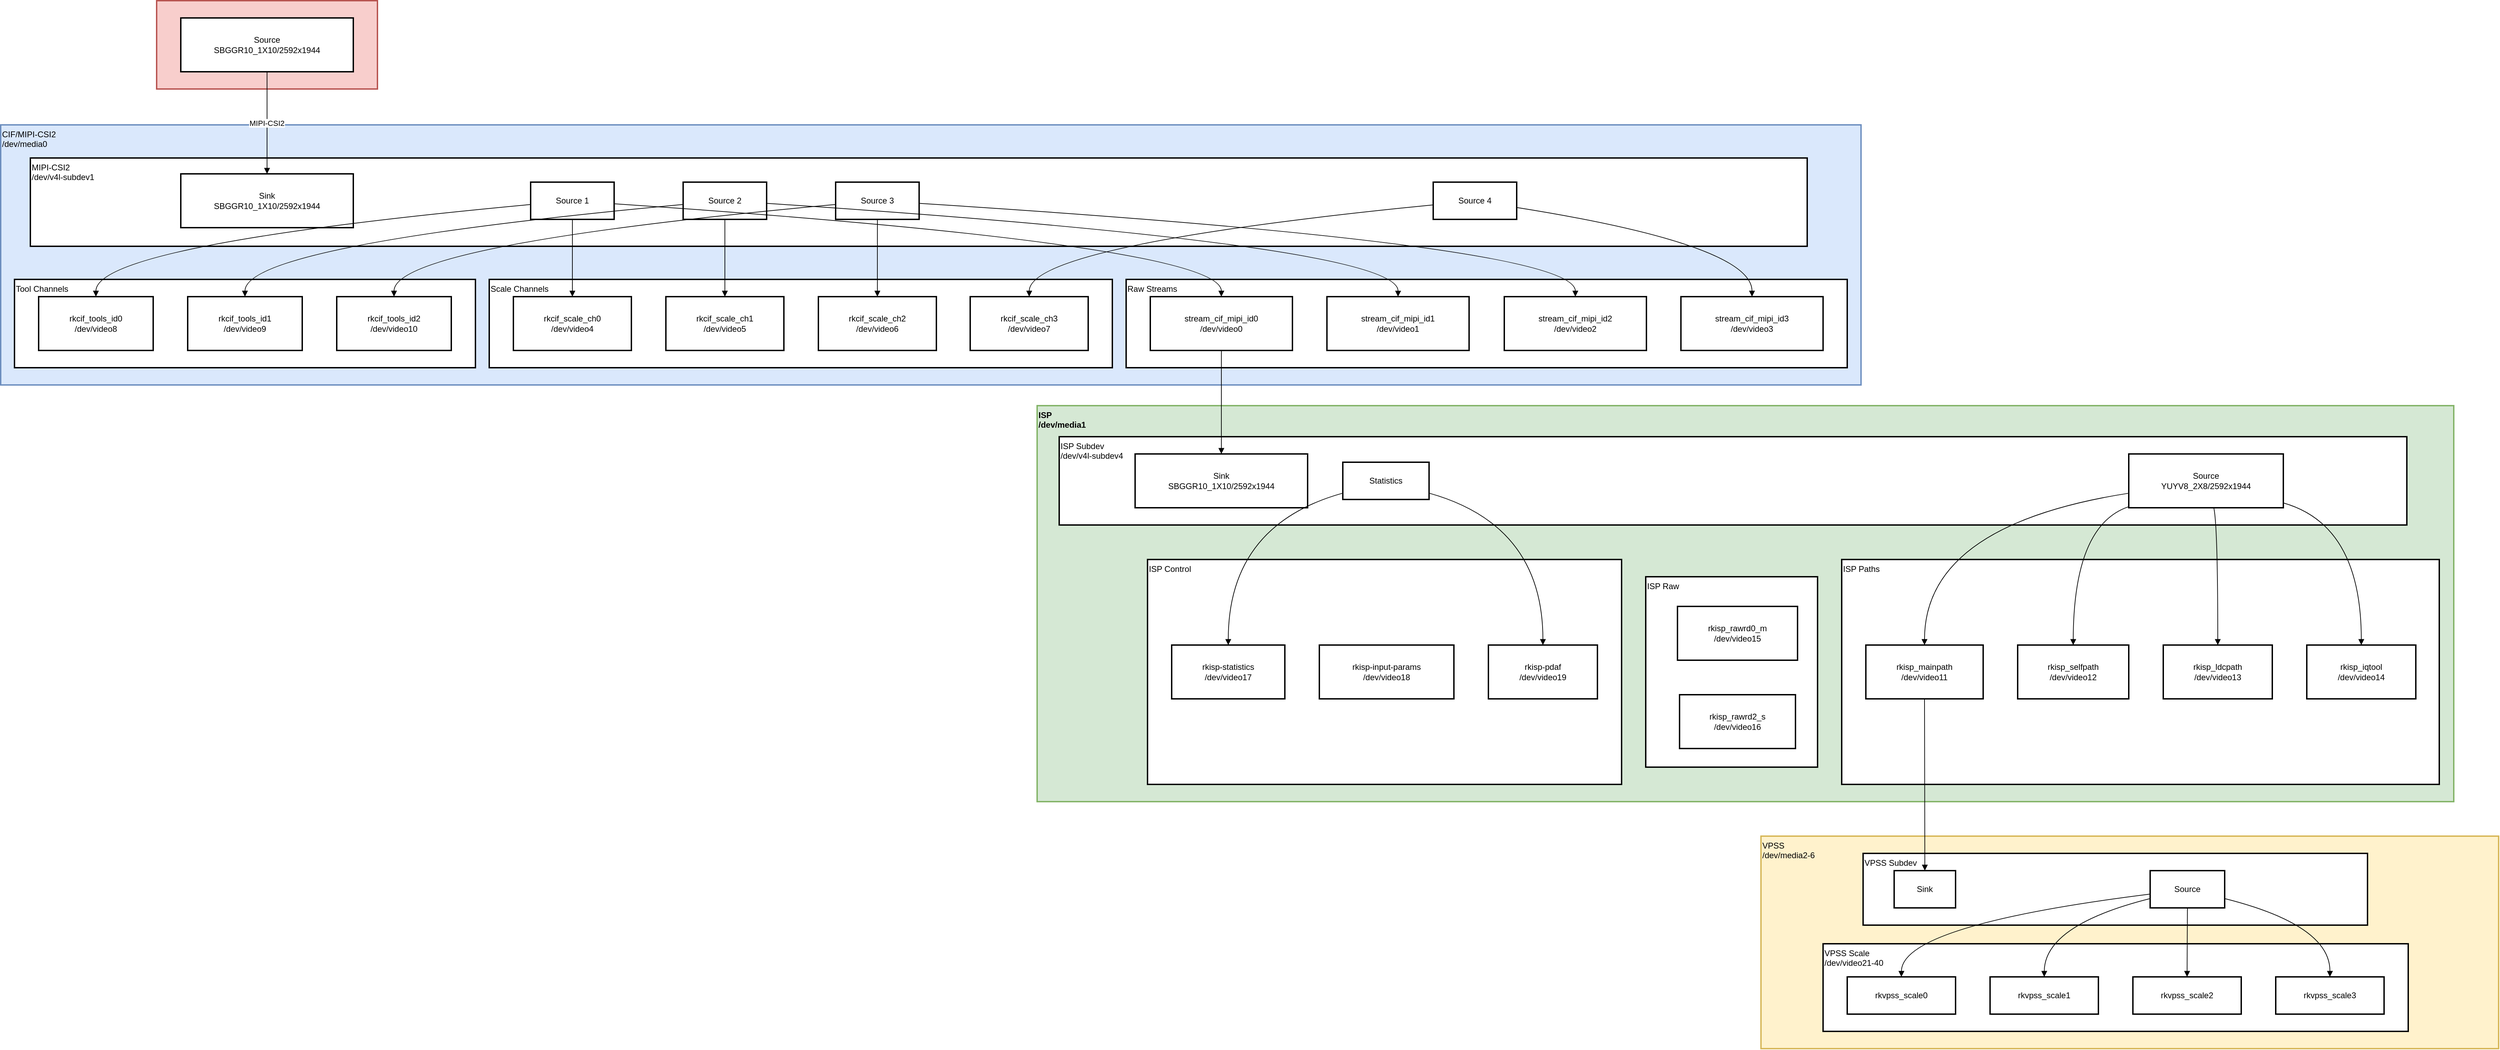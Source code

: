 <mxfile version="27.1.3">
  <diagram name="第 1 页" id="zdJP6oIZviNP21E2r9Ot">
    <mxGraphModel dx="1935" dy="924" grid="0" gridSize="10" guides="1" tooltips="1" connect="1" arrows="1" fold="1" page="1" pageScale="1" pageWidth="827" pageHeight="1169" math="0" shadow="0">
      <root>
        <mxCell id="0" />
        <mxCell id="1" parent="0" />
        <mxCell id="uLB4OkpYBu8gUbBFBRwL-1" value="VPSS&#xa;/dev/media2-6" style="whiteSpace=wrap;strokeWidth=2;align=left;verticalAlign=top;fillColor=#fff2cc;strokeColor=#d6b656;" parent="1" vertex="1">
          <mxGeometry x="2571" y="1231" width="1069" height="308" as="geometry" />
        </mxCell>
        <mxCell id="uLB4OkpYBu8gUbBFBRwL-2" value="VPSS Scale&#xa;/dev/video21-40" style="whiteSpace=wrap;strokeWidth=2;align=left;verticalAlign=top;" parent="1" vertex="1">
          <mxGeometry x="2661" y="1387" width="848" height="127" as="geometry" />
        </mxCell>
        <mxCell id="uLB4OkpYBu8gUbBFBRwL-3" value="VPSS Subdev" style="whiteSpace=wrap;strokeWidth=2;align=left;verticalAlign=top;" parent="1" vertex="1">
          <mxGeometry x="2719" y="1256" width="731" height="104" as="geometry" />
        </mxCell>
        <mxCell id="uLB4OkpYBu8gUbBFBRwL-4" value="ISP&#xa;/dev/media1" style="whiteSpace=wrap;strokeWidth=2;align=left;verticalAlign=top;fontStyle=1;fillColor=#d5e8d4;strokeColor=#82b366;" parent="1" vertex="1">
          <mxGeometry x="1522" y="607" width="2053" height="574" as="geometry" />
        </mxCell>
        <mxCell id="uLB4OkpYBu8gUbBFBRwL-5" value="ISP Control" style="whiteSpace=wrap;strokeWidth=2;align=left;verticalAlign=top;" parent="1" vertex="1">
          <mxGeometry x="1682" y="830" width="687" height="326" as="geometry" />
        </mxCell>
        <mxCell id="uLB4OkpYBu8gUbBFBRwL-6" value="ISP Raw" style="whiteSpace=wrap;strokeWidth=2;verticalAlign=top;align=left;" parent="1" vertex="1">
          <mxGeometry x="2404" y="855" width="249" height="276" as="geometry" />
        </mxCell>
        <mxCell id="uLB4OkpYBu8gUbBFBRwL-7" value="rkisp_rawrd0_m&#xa;/dev/video15" style="whiteSpace=wrap;strokeWidth=2;" parent="uLB4OkpYBu8gUbBFBRwL-6" vertex="1">
          <mxGeometry x="46" y="43" width="174" height="78" as="geometry" />
        </mxCell>
        <mxCell id="uLB4OkpYBu8gUbBFBRwL-8" value="rkisp_rawrd2_s&#xa;/dev/video16" style="whiteSpace=wrap;strokeWidth=2;" parent="uLB4OkpYBu8gUbBFBRwL-6" vertex="1">
          <mxGeometry x="49" y="171" width="168" height="78" as="geometry" />
        </mxCell>
        <mxCell id="uLB4OkpYBu8gUbBFBRwL-9" value="ISP Paths" style="whiteSpace=wrap;strokeWidth=2;align=left;verticalAlign=top;" parent="1" vertex="1">
          <mxGeometry x="2688" y="830" width="866" height="326" as="geometry" />
        </mxCell>
        <mxCell id="uLB4OkpYBu8gUbBFBRwL-10" value="ISP Subdev&#xa;/dev/v4l-subdev4" style="whiteSpace=wrap;strokeWidth=2;align=left;verticalAlign=top;" parent="1" vertex="1">
          <mxGeometry x="1554" y="652" width="1953" height="128" as="geometry" />
        </mxCell>
        <mxCell id="uLB4OkpYBu8gUbBFBRwL-11" value="CIF/MIPI-CSI2&#xa;/dev/media0" style="whiteSpace=wrap;strokeWidth=2;align=left;verticalAlign=top;fillColor=#dae8fc;strokeColor=#6c8ebf;" parent="1" vertex="1">
          <mxGeometry x="20" y="200" width="2696" height="377" as="geometry" />
        </mxCell>
        <mxCell id="uLB4OkpYBu8gUbBFBRwL-12" value="Tool Channels" style="whiteSpace=wrap;strokeWidth=2;align=left;verticalAlign=top;" parent="1" vertex="1">
          <mxGeometry x="40" y="424" width="668" height="128" as="geometry" />
        </mxCell>
        <mxCell id="uLB4OkpYBu8gUbBFBRwL-13" value="Scale Channels" style="whiteSpace=wrap;strokeWidth=2;align=left;verticalAlign=top;" parent="1" vertex="1">
          <mxGeometry x="728" y="424" width="903" height="128" as="geometry" />
        </mxCell>
        <mxCell id="uLB4OkpYBu8gUbBFBRwL-14" value="Raw Streams" style="whiteSpace=wrap;strokeWidth=2;align=left;verticalAlign=top;" parent="1" vertex="1">
          <mxGeometry x="1651" y="424" width="1045" height="128" as="geometry" />
        </mxCell>
        <mxCell id="uLB4OkpYBu8gUbBFBRwL-15" value="MIPI-CSI2&#xa;/dev/v4l-subdev1" style="whiteSpace=wrap;strokeWidth=2;align=left;verticalAlign=top;" parent="1" vertex="1">
          <mxGeometry x="63" y="248" width="2575" height="128" as="geometry" />
        </mxCell>
        <mxCell id="uLB4OkpYBu8gUbBFBRwL-16" value="Sensor&#xa;m01_b_og05b10&#xa;/dev/v4l-subdev3" style="whiteSpace=wrap;strokeWidth=2;fillColor=#f8cecc;strokeColor=#b85450;" parent="1" vertex="1">
          <mxGeometry x="246" y="20" width="320" height="128" as="geometry" />
        </mxCell>
        <mxCell id="uLB4OkpYBu8gUbBFBRwL-17" value="Source&#xa;SBGGR10_1X10/2592x1944" style="whiteSpace=wrap;strokeWidth=2;" parent="1" vertex="1">
          <mxGeometry x="281" y="45" width="250" height="78" as="geometry" />
        </mxCell>
        <mxCell id="uLB4OkpYBu8gUbBFBRwL-18" value="Sink&#xa;SBGGR10_1X10/2592x1944" style="whiteSpace=wrap;strokeWidth=2;" parent="1" vertex="1">
          <mxGeometry x="281" y="271" width="250" height="78" as="geometry" />
        </mxCell>
        <mxCell id="uLB4OkpYBu8gUbBFBRwL-19" value="Source 1" style="whiteSpace=wrap;strokeWidth=2;" parent="1" vertex="1">
          <mxGeometry x="788" y="283" width="121" height="54" as="geometry" />
        </mxCell>
        <mxCell id="uLB4OkpYBu8gUbBFBRwL-20" value="Source 2" style="whiteSpace=wrap;strokeWidth=2;" parent="1" vertex="1">
          <mxGeometry x="1009" y="283" width="121" height="54" as="geometry" />
        </mxCell>
        <mxCell id="uLB4OkpYBu8gUbBFBRwL-21" value="Source 3" style="whiteSpace=wrap;strokeWidth=2;" parent="1" vertex="1">
          <mxGeometry x="1230" y="283" width="121" height="54" as="geometry" />
        </mxCell>
        <mxCell id="uLB4OkpYBu8gUbBFBRwL-22" value="Source 4" style="whiteSpace=wrap;strokeWidth=2;" parent="1" vertex="1">
          <mxGeometry x="2096" y="283" width="121" height="54" as="geometry" />
        </mxCell>
        <mxCell id="uLB4OkpYBu8gUbBFBRwL-23" value="stream_cif_mipi_id0&#xa;/dev/video0" style="whiteSpace=wrap;strokeWidth=2;" parent="1" vertex="1">
          <mxGeometry x="1686" y="449" width="206" height="78" as="geometry" />
        </mxCell>
        <mxCell id="uLB4OkpYBu8gUbBFBRwL-24" value="stream_cif_mipi_id1&#xa;/dev/video1" style="whiteSpace=wrap;strokeWidth=2;" parent="1" vertex="1">
          <mxGeometry x="1942" y="449" width="206" height="78" as="geometry" />
        </mxCell>
        <mxCell id="uLB4OkpYBu8gUbBFBRwL-25" value="stream_cif_mipi_id2&#xa;/dev/video2" style="whiteSpace=wrap;strokeWidth=2;" parent="1" vertex="1">
          <mxGeometry x="2199" y="449" width="206" height="78" as="geometry" />
        </mxCell>
        <mxCell id="uLB4OkpYBu8gUbBFBRwL-26" value="stream_cif_mipi_id3&#xa;/dev/video3" style="whiteSpace=wrap;strokeWidth=2;" parent="1" vertex="1">
          <mxGeometry x="2455" y="449" width="206" height="78" as="geometry" />
        </mxCell>
        <mxCell id="uLB4OkpYBu8gUbBFBRwL-27" value="rkcif_scale_ch0&#xa;/dev/video4" style="whiteSpace=wrap;strokeWidth=2;" parent="1" vertex="1">
          <mxGeometry x="763" y="449" width="171" height="78" as="geometry" />
        </mxCell>
        <mxCell id="uLB4OkpYBu8gUbBFBRwL-28" value="rkcif_scale_ch1&#xa;/dev/video5" style="whiteSpace=wrap;strokeWidth=2;" parent="1" vertex="1">
          <mxGeometry x="984" y="449" width="171" height="78" as="geometry" />
        </mxCell>
        <mxCell id="uLB4OkpYBu8gUbBFBRwL-29" value="rkcif_scale_ch2&#xa;/dev/video6" style="whiteSpace=wrap;strokeWidth=2;" parent="1" vertex="1">
          <mxGeometry x="1205" y="449" width="171" height="78" as="geometry" />
        </mxCell>
        <mxCell id="uLB4OkpYBu8gUbBFBRwL-30" value="rkcif_scale_ch3&#xa;/dev/video7" style="whiteSpace=wrap;strokeWidth=2;" parent="1" vertex="1">
          <mxGeometry x="1425" y="449" width="171" height="78" as="geometry" />
        </mxCell>
        <mxCell id="uLB4OkpYBu8gUbBFBRwL-31" value="rkcif_tools_id0&#xa;/dev/video8" style="whiteSpace=wrap;strokeWidth=2;" parent="1" vertex="1">
          <mxGeometry x="75" y="449" width="166" height="78" as="geometry" />
        </mxCell>
        <mxCell id="uLB4OkpYBu8gUbBFBRwL-32" value="rkcif_tools_id1&#xa;/dev/video9" style="whiteSpace=wrap;strokeWidth=2;" parent="1" vertex="1">
          <mxGeometry x="291" y="449" width="166" height="78" as="geometry" />
        </mxCell>
        <mxCell id="uLB4OkpYBu8gUbBFBRwL-33" value="rkcif_tools_id2&#xa;/dev/video10" style="whiteSpace=wrap;strokeWidth=2;" parent="1" vertex="1">
          <mxGeometry x="507" y="449" width="166" height="78" as="geometry" />
        </mxCell>
        <mxCell id="uLB4OkpYBu8gUbBFBRwL-34" value="Sink&#xa;SBGGR10_1X10/2592x1944" style="whiteSpace=wrap;strokeWidth=2;" parent="1" vertex="1">
          <mxGeometry x="1664" y="677" width="250" height="78" as="geometry" />
        </mxCell>
        <mxCell id="uLB4OkpYBu8gUbBFBRwL-35" value="Source&#xa;YUYV8_2X8/2592x1944" style="whiteSpace=wrap;strokeWidth=2;" parent="1" vertex="1">
          <mxGeometry x="3104" y="677" width="224" height="78" as="geometry" />
        </mxCell>
        <mxCell id="uLB4OkpYBu8gUbBFBRwL-36" value="Statistics" style="whiteSpace=wrap;strokeWidth=2;" parent="1" vertex="1">
          <mxGeometry x="1965" y="689" width="125" height="54" as="geometry" />
        </mxCell>
        <mxCell id="uLB4OkpYBu8gUbBFBRwL-37" value="rkisp_mainpath&#xa;/dev/video11" style="whiteSpace=wrap;strokeWidth=2;" parent="1" vertex="1">
          <mxGeometry x="2723" y="954" width="170" height="78" as="geometry" />
        </mxCell>
        <mxCell id="uLB4OkpYBu8gUbBFBRwL-38" value="rkisp_selfpath&#xa;/dev/video12" style="whiteSpace=wrap;strokeWidth=2;" parent="1" vertex="1">
          <mxGeometry x="2943" y="954" width="161" height="78" as="geometry" />
        </mxCell>
        <mxCell id="uLB4OkpYBu8gUbBFBRwL-39" value="rkisp_ldcpath&#xa;/dev/video13" style="whiteSpace=wrap;strokeWidth=2;" parent="1" vertex="1">
          <mxGeometry x="3154" y="954" width="158" height="78" as="geometry" />
        </mxCell>
        <mxCell id="uLB4OkpYBu8gUbBFBRwL-40" value="rkisp_iqtool&#xa;/dev/video14" style="whiteSpace=wrap;strokeWidth=2;" parent="1" vertex="1">
          <mxGeometry x="3362" y="954" width="158" height="78" as="geometry" />
        </mxCell>
        <mxCell id="uLB4OkpYBu8gUbBFBRwL-41" value="rkisp-statistics&#xa;/dev/video17" style="whiteSpace=wrap;strokeWidth=2;" parent="1" vertex="1">
          <mxGeometry x="1717" y="954" width="164" height="78" as="geometry" />
        </mxCell>
        <mxCell id="uLB4OkpYBu8gUbBFBRwL-42" value="rkisp-input-params&#xa;/dev/video18" style="whiteSpace=wrap;strokeWidth=2;" parent="1" vertex="1">
          <mxGeometry x="1931" y="954" width="195" height="78" as="geometry" />
        </mxCell>
        <mxCell id="uLB4OkpYBu8gUbBFBRwL-43" value="rkisp-pdaf&#xa;/dev/video19" style="whiteSpace=wrap;strokeWidth=2;" parent="1" vertex="1">
          <mxGeometry x="2176" y="954" width="158" height="78" as="geometry" />
        </mxCell>
        <mxCell id="uLB4OkpYBu8gUbBFBRwL-44" value="Sink" style="whiteSpace=wrap;strokeWidth=2;" parent="1" vertex="1">
          <mxGeometry x="2764" y="1281" width="89" height="54" as="geometry" />
        </mxCell>
        <mxCell id="uLB4OkpYBu8gUbBFBRwL-45" value="Source" style="whiteSpace=wrap;strokeWidth=2;" parent="1" vertex="1">
          <mxGeometry x="3135" y="1281" width="108" height="54" as="geometry" />
        </mxCell>
        <mxCell id="uLB4OkpYBu8gUbBFBRwL-46" value="rkvpss_scale0" style="whiteSpace=wrap;strokeWidth=2;" parent="1" vertex="1">
          <mxGeometry x="2696" y="1435" width="157" height="54" as="geometry" />
        </mxCell>
        <mxCell id="uLB4OkpYBu8gUbBFBRwL-47" value="rkvpss_scale1" style="whiteSpace=wrap;strokeWidth=2;" parent="1" vertex="1">
          <mxGeometry x="2903" y="1435" width="157" height="54" as="geometry" />
        </mxCell>
        <mxCell id="uLB4OkpYBu8gUbBFBRwL-48" value="rkvpss_scale2" style="whiteSpace=wrap;strokeWidth=2;" parent="1" vertex="1">
          <mxGeometry x="3110" y="1435" width="157" height="54" as="geometry" />
        </mxCell>
        <mxCell id="uLB4OkpYBu8gUbBFBRwL-49" value="rkvpss_scale3" style="whiteSpace=wrap;strokeWidth=2;" parent="1" vertex="1">
          <mxGeometry x="3317" y="1435" width="157" height="54" as="geometry" />
        </mxCell>
        <mxCell id="uLB4OkpYBu8gUbBFBRwL-50" value="MIPI-CSI2" style="curved=1;startArrow=none;endArrow=block;exitX=0.5;exitY=1;entryX=0.5;entryY=0;rounded=0;" parent="1" source="uLB4OkpYBu8gUbBFBRwL-17" target="uLB4OkpYBu8gUbBFBRwL-18" edge="1">
          <mxGeometry relative="1" as="geometry">
            <Array as="points" />
          </mxGeometry>
        </mxCell>
        <mxCell id="uLB4OkpYBu8gUbBFBRwL-51" value="" style="curved=1;startArrow=none;endArrow=block;exitX=1;exitY=0.58;entryX=0.5;entryY=0;rounded=0;" parent="1" source="uLB4OkpYBu8gUbBFBRwL-19" target="uLB4OkpYBu8gUbBFBRwL-23" edge="1">
          <mxGeometry relative="1" as="geometry">
            <Array as="points">
              <mxPoint x="1789" y="374" />
            </Array>
          </mxGeometry>
        </mxCell>
        <mxCell id="uLB4OkpYBu8gUbBFBRwL-52" value="" style="curved=1;startArrow=none;endArrow=block;exitX=1;exitY=0.57;entryX=0.5;entryY=0;rounded=0;" parent="1" source="uLB4OkpYBu8gUbBFBRwL-20" target="uLB4OkpYBu8gUbBFBRwL-24" edge="1">
          <mxGeometry relative="1" as="geometry">
            <Array as="points">
              <mxPoint x="2046" y="374" />
            </Array>
          </mxGeometry>
        </mxCell>
        <mxCell id="uLB4OkpYBu8gUbBFBRwL-53" value="" style="curved=1;startArrow=none;endArrow=block;exitX=1;exitY=0.57;entryX=0.5;entryY=0;rounded=0;" parent="1" source="uLB4OkpYBu8gUbBFBRwL-21" target="uLB4OkpYBu8gUbBFBRwL-25" edge="1">
          <mxGeometry relative="1" as="geometry">
            <Array as="points">
              <mxPoint x="2302" y="374" />
            </Array>
          </mxGeometry>
        </mxCell>
        <mxCell id="uLB4OkpYBu8gUbBFBRwL-54" value="" style="curved=1;startArrow=none;endArrow=block;exitX=1;exitY=0.68;entryX=0.5;entryY=0;rounded=0;" parent="1" source="uLB4OkpYBu8gUbBFBRwL-22" target="uLB4OkpYBu8gUbBFBRwL-26" edge="1">
          <mxGeometry relative="1" as="geometry">
            <Array as="points">
              <mxPoint x="2558" y="374" />
            </Array>
          </mxGeometry>
        </mxCell>
        <mxCell id="uLB4OkpYBu8gUbBFBRwL-55" value="" style="curved=1;startArrow=none;endArrow=block;exitX=0.5;exitY=1;entryX=0.5;entryY=0;rounded=0;" parent="1" source="uLB4OkpYBu8gUbBFBRwL-19" target="uLB4OkpYBu8gUbBFBRwL-27" edge="1">
          <mxGeometry relative="1" as="geometry">
            <Array as="points" />
          </mxGeometry>
        </mxCell>
        <mxCell id="uLB4OkpYBu8gUbBFBRwL-56" value="" style="curved=1;startArrow=none;endArrow=block;exitX=0.5;exitY=1;entryX=0.5;entryY=0;rounded=0;" parent="1" source="uLB4OkpYBu8gUbBFBRwL-20" target="uLB4OkpYBu8gUbBFBRwL-28" edge="1">
          <mxGeometry relative="1" as="geometry">
            <Array as="points" />
          </mxGeometry>
        </mxCell>
        <mxCell id="uLB4OkpYBu8gUbBFBRwL-57" value="" style="curved=1;startArrow=none;endArrow=block;exitX=0.5;exitY=1;entryX=0.5;entryY=0;rounded=0;" parent="1" source="uLB4OkpYBu8gUbBFBRwL-21" target="uLB4OkpYBu8gUbBFBRwL-29" edge="1">
          <mxGeometry relative="1" as="geometry">
            <Array as="points" />
          </mxGeometry>
        </mxCell>
        <mxCell id="uLB4OkpYBu8gUbBFBRwL-58" value="" style="curved=1;startArrow=none;endArrow=block;exitX=0;exitY=0.61;entryX=0.5;entryY=0;rounded=0;" parent="1" source="uLB4OkpYBu8gUbBFBRwL-22" target="uLB4OkpYBu8gUbBFBRwL-30" edge="1">
          <mxGeometry relative="1" as="geometry">
            <Array as="points">
              <mxPoint x="1511" y="374" />
            </Array>
          </mxGeometry>
        </mxCell>
        <mxCell id="uLB4OkpYBu8gUbBFBRwL-59" value="" style="curved=1;startArrow=none;endArrow=block;exitX=0;exitY=0.6;entryX=0.5;entryY=0;rounded=0;" parent="1" source="uLB4OkpYBu8gUbBFBRwL-19" target="uLB4OkpYBu8gUbBFBRwL-31" edge="1">
          <mxGeometry relative="1" as="geometry">
            <Array as="points">
              <mxPoint x="158" y="374" />
            </Array>
          </mxGeometry>
        </mxCell>
        <mxCell id="uLB4OkpYBu8gUbBFBRwL-60" value="" style="curved=1;startArrow=none;endArrow=block;exitX=0;exitY=0.6;entryX=0.5;entryY=0;rounded=0;" parent="1" source="uLB4OkpYBu8gUbBFBRwL-20" target="uLB4OkpYBu8gUbBFBRwL-32" edge="1">
          <mxGeometry relative="1" as="geometry">
            <Array as="points">
              <mxPoint x="374" y="374" />
            </Array>
          </mxGeometry>
        </mxCell>
        <mxCell id="uLB4OkpYBu8gUbBFBRwL-61" value="" style="curved=1;startArrow=none;endArrow=block;exitX=0;exitY=0.6;entryX=0.5;entryY=0;rounded=0;" parent="1" source="uLB4OkpYBu8gUbBFBRwL-21" target="uLB4OkpYBu8gUbBFBRwL-33" edge="1">
          <mxGeometry relative="1" as="geometry">
            <Array as="points">
              <mxPoint x="590" y="374" />
            </Array>
          </mxGeometry>
        </mxCell>
        <mxCell id="uLB4OkpYBu8gUbBFBRwL-62" value="" style="curved=1;startArrow=none;endArrow=block;exitX=0.5;exitY=1;entryX=0.5;entryY=0;rounded=0;" parent="1" source="uLB4OkpYBu8gUbBFBRwL-23" target="uLB4OkpYBu8gUbBFBRwL-34" edge="1">
          <mxGeometry relative="1" as="geometry">
            <Array as="points" />
          </mxGeometry>
        </mxCell>
        <mxCell id="uLB4OkpYBu8gUbBFBRwL-63" value="" style="curved=1;startArrow=none;endArrow=block;exitX=0;exitY=0.73;entryX=0.5;entryY=0;rounded=0;" parent="1" source="uLB4OkpYBu8gUbBFBRwL-35" target="uLB4OkpYBu8gUbBFBRwL-37" edge="1">
          <mxGeometry relative="1" as="geometry">
            <Array as="points">
              <mxPoint x="2808" y="780" />
            </Array>
          </mxGeometry>
        </mxCell>
        <mxCell id="uLB4OkpYBu8gUbBFBRwL-64" value="" style="curved=1;startArrow=none;endArrow=block;exitX=0;exitY=0.98;entryX=0.5;entryY=0;rounded=0;" parent="1" source="uLB4OkpYBu8gUbBFBRwL-35" target="uLB4OkpYBu8gUbBFBRwL-38" edge="1">
          <mxGeometry relative="1" as="geometry">
            <Array as="points">
              <mxPoint x="3024" y="780" />
            </Array>
          </mxGeometry>
        </mxCell>
        <mxCell id="uLB4OkpYBu8gUbBFBRwL-65" value="" style="curved=1;startArrow=none;endArrow=block;exitX=0.55;exitY=1;entryX=0.5;entryY=0;rounded=0;" parent="1" source="uLB4OkpYBu8gUbBFBRwL-35" target="uLB4OkpYBu8gUbBFBRwL-39" edge="1">
          <mxGeometry relative="1" as="geometry">
            <Array as="points">
              <mxPoint x="3233" y="780" />
            </Array>
          </mxGeometry>
        </mxCell>
        <mxCell id="uLB4OkpYBu8gUbBFBRwL-66" value="" style="curved=1;startArrow=none;endArrow=block;exitX=1;exitY=0.91;entryX=0.5;entryY=0;rounded=0;" parent="1" source="uLB4OkpYBu8gUbBFBRwL-35" target="uLB4OkpYBu8gUbBFBRwL-40" edge="1">
          <mxGeometry relative="1" as="geometry">
            <Array as="points">
              <mxPoint x="3441" y="780" />
            </Array>
          </mxGeometry>
        </mxCell>
        <mxCell id="uLB4OkpYBu8gUbBFBRwL-67" value="" style="curved=1;startArrow=none;endArrow=block;exitX=0;exitY=0.83;entryX=0.5;entryY=0;rounded=0;" parent="1" source="uLB4OkpYBu8gUbBFBRwL-36" target="uLB4OkpYBu8gUbBFBRwL-41" edge="1">
          <mxGeometry relative="1" as="geometry">
            <Array as="points">
              <mxPoint x="1799" y="780" />
            </Array>
          </mxGeometry>
        </mxCell>
        <mxCell id="uLB4OkpYBu8gUbBFBRwL-68" value="" style="curved=1;startArrow=none;endArrow=block;exitX=1;exitY=0.83;entryX=0.5;entryY=0;rounded=0;" parent="1" source="uLB4OkpYBu8gUbBFBRwL-36" target="uLB4OkpYBu8gUbBFBRwL-43" edge="1">
          <mxGeometry relative="1" as="geometry">
            <Array as="points">
              <mxPoint x="2255" y="780" />
            </Array>
          </mxGeometry>
        </mxCell>
        <mxCell id="uLB4OkpYBu8gUbBFBRwL-69" value="" style="curved=1;startArrow=none;endArrow=block;exitX=0.5;exitY=1;entryX=0.5;entryY=0;rounded=0;" parent="1" source="uLB4OkpYBu8gUbBFBRwL-37" target="uLB4OkpYBu8gUbBFBRwL-44" edge="1">
          <mxGeometry relative="1" as="geometry">
            <Array as="points" />
          </mxGeometry>
        </mxCell>
        <mxCell id="uLB4OkpYBu8gUbBFBRwL-70" value="" style="curved=1;startArrow=none;endArrow=block;exitX=0;exitY=0.63;entryX=0.5;entryY=0;rounded=0;" parent="1" source="uLB4OkpYBu8gUbBFBRwL-45" target="uLB4OkpYBu8gUbBFBRwL-46" edge="1">
          <mxGeometry relative="1" as="geometry">
            <Array as="points">
              <mxPoint x="2775" y="1360" />
            </Array>
          </mxGeometry>
        </mxCell>
        <mxCell id="uLB4OkpYBu8gUbBFBRwL-71" value="" style="curved=1;startArrow=none;endArrow=block;exitX=0;exitY=0.75;entryX=0.5;entryY=0;rounded=0;" parent="1" source="uLB4OkpYBu8gUbBFBRwL-45" target="uLB4OkpYBu8gUbBFBRwL-47" edge="1">
          <mxGeometry relative="1" as="geometry">
            <Array as="points">
              <mxPoint x="2982" y="1360" />
            </Array>
          </mxGeometry>
        </mxCell>
        <mxCell id="uLB4OkpYBu8gUbBFBRwL-72" value="" style="curved=1;startArrow=none;endArrow=block;exitX=0.5;exitY=1;entryX=0.5;entryY=0;rounded=0;" parent="1" source="uLB4OkpYBu8gUbBFBRwL-45" target="uLB4OkpYBu8gUbBFBRwL-48" edge="1">
          <mxGeometry relative="1" as="geometry">
            <Array as="points" />
          </mxGeometry>
        </mxCell>
        <mxCell id="uLB4OkpYBu8gUbBFBRwL-73" value="" style="curved=1;startArrow=none;endArrow=block;exitX=1;exitY=0.75;entryX=0.5;entryY=0;rounded=0;" parent="1" source="uLB4OkpYBu8gUbBFBRwL-45" target="uLB4OkpYBu8gUbBFBRwL-49" edge="1">
          <mxGeometry relative="1" as="geometry">
            <Array as="points">
              <mxPoint x="3396" y="1360" />
            </Array>
          </mxGeometry>
        </mxCell>
      </root>
    </mxGraphModel>
  </diagram>
</mxfile>
